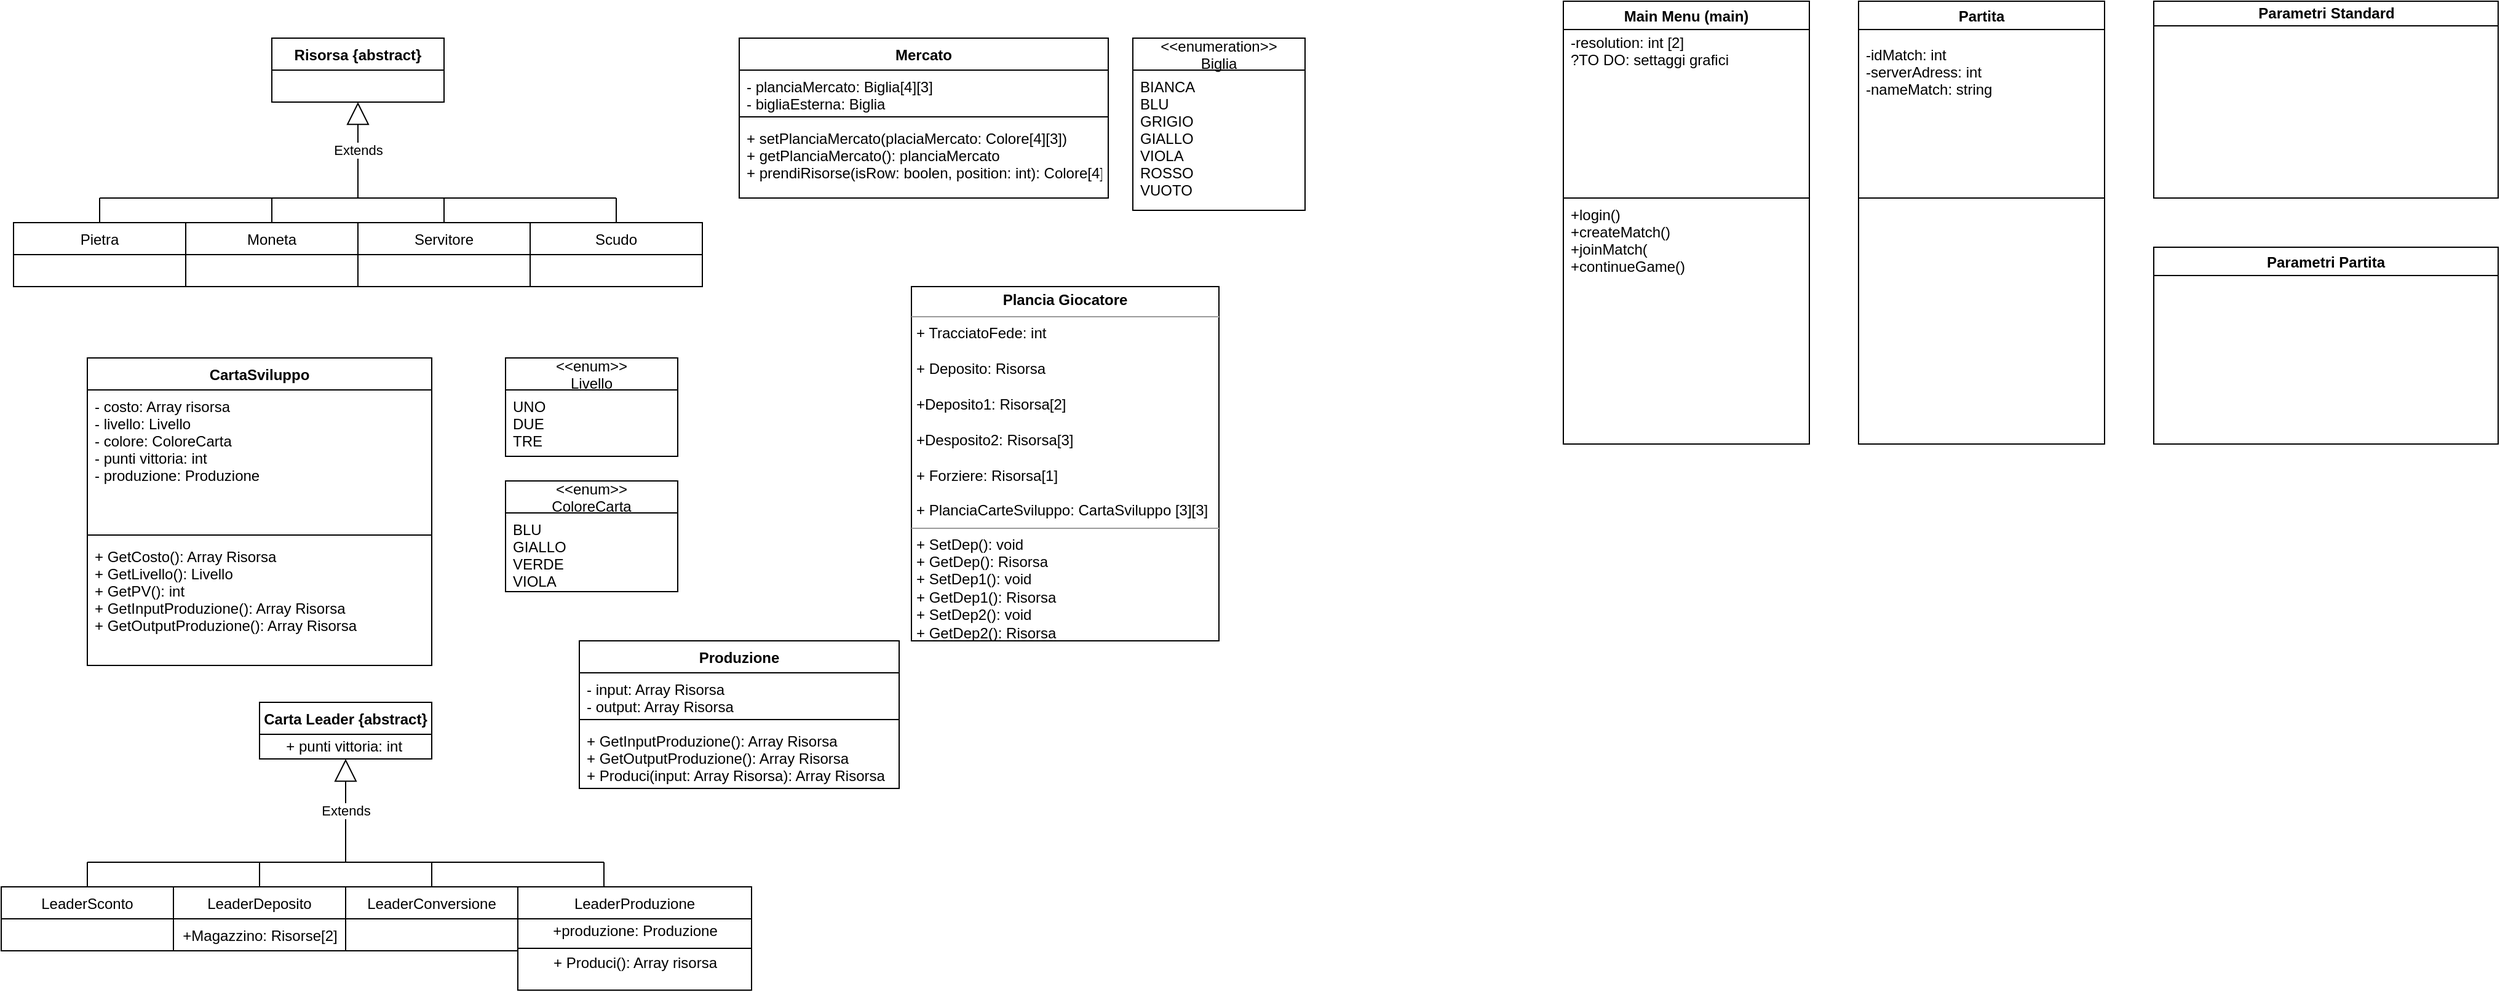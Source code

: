 <mxfile version="14.4.8" type="github">
  <diagram id="C5RBs43oDa-KdzZeNtuy" name="Page-1">
    <mxGraphModel dx="2249" dy="811" grid="1" gridSize="10" guides="1" tooltips="1" connect="1" arrows="1" fold="1" page="1" pageScale="1" pageWidth="827" pageHeight="1169" math="0" shadow="0">
      <root>
        <mxCell id="WIyWlLk6GJQsqaUBKTNV-0" />
        <mxCell id="WIyWlLk6GJQsqaUBKTNV-1" parent="WIyWlLk6GJQsqaUBKTNV-0" />
        <mxCell id="zkfFHV4jXpPFQw0GAbJ--0" value="Mercato" style="swimlane;fontStyle=1;align=center;verticalAlign=top;childLayout=stackLayout;horizontal=1;startSize=26;horizontalStack=0;resizeParent=1;resizeLast=0;collapsible=1;marginBottom=0;rounded=0;shadow=0;strokeWidth=1;" parent="WIyWlLk6GJQsqaUBKTNV-1" vertex="1">
          <mxGeometry x="170" y="70" width="300" height="130" as="geometry">
            <mxRectangle x="220" y="120" width="160" height="26" as="alternateBounds" />
          </mxGeometry>
        </mxCell>
        <mxCell id="zkfFHV4jXpPFQw0GAbJ--1" value="- planciaMercato: Biglia[4][3]&#xa;- bigliaEsterna: Biglia" style="text;align=left;verticalAlign=top;spacingLeft=4;spacingRight=4;overflow=hidden;rotatable=0;points=[[0,0.5],[1,0.5]];portConstraint=eastwest;" parent="zkfFHV4jXpPFQw0GAbJ--0" vertex="1">
          <mxGeometry y="26" width="300" height="34" as="geometry" />
        </mxCell>
        <mxCell id="zkfFHV4jXpPFQw0GAbJ--4" value="" style="line;html=1;strokeWidth=1;align=left;verticalAlign=middle;spacingTop=-1;spacingLeft=3;spacingRight=3;rotatable=0;labelPosition=right;points=[];portConstraint=eastwest;" parent="zkfFHV4jXpPFQw0GAbJ--0" vertex="1">
          <mxGeometry y="60" width="300" height="8" as="geometry" />
        </mxCell>
        <mxCell id="zkfFHV4jXpPFQw0GAbJ--5" value="+ setPlanciaMercato(placiaMercato: Colore[4][3])&#xa;+ getPlanciaMercato(): planciaMercato&#xa;+ prendiRisorse(isRow: boolen, position: int): Colore[4]" style="text;align=left;verticalAlign=top;spacingLeft=4;spacingRight=4;overflow=hidden;rotatable=0;points=[[0,0.5],[1,0.5]];portConstraint=eastwest;" parent="zkfFHV4jXpPFQw0GAbJ--0" vertex="1">
          <mxGeometry y="68" width="300" height="62" as="geometry" />
        </mxCell>
        <mxCell id="3G_JpGnnki6wpbxw6Dh9-0" value="&lt;p style=&quot;margin: 0px ; margin-top: 4px ; text-align: center&quot;&gt;&lt;b&gt;Plancia Giocatore&lt;/b&gt;&lt;/p&gt;&lt;hr size=&quot;1&quot;&gt;&lt;p style=&quot;margin: 0px ; margin-left: 4px&quot;&gt;+ TracciatoFede: int&lt;/p&gt;&lt;p style=&quot;margin: 0px ; margin-left: 4px&quot;&gt;&lt;br&gt;&lt;/p&gt;&lt;p style=&quot;margin: 0px ; margin-left: 4px&quot;&gt;+ Deposito: Risorsa&lt;/p&gt;&lt;p style=&quot;margin: 0px ; margin-left: 4px&quot;&gt;&lt;br&gt;&lt;/p&gt;&lt;p style=&quot;margin: 0px ; margin-left: 4px&quot;&gt;+Deposito1: Risorsa[2]&lt;/p&gt;&lt;p style=&quot;margin: 0px ; margin-left: 4px&quot;&gt;&lt;br&gt;&lt;/p&gt;&lt;p style=&quot;margin: 0px ; margin-left: 4px&quot;&gt;+Desposito2: Risorsa[3]&lt;/p&gt;&lt;p style=&quot;margin: 0px ; margin-left: 4px&quot;&gt;&lt;br&gt;&lt;/p&gt;&lt;p style=&quot;margin: 0px ; margin-left: 4px&quot;&gt;+ Forziere: Risorsa[1]&lt;/p&gt;&lt;p style=&quot;margin: 0px ; margin-left: 4px&quot;&gt;&lt;br&gt;&lt;/p&gt;&lt;p style=&quot;margin: 0px ; margin-left: 4px&quot;&gt;+ PlanciaCarteSviluppo: CartaSviluppo [3][3]&lt;/p&gt;&lt;hr size=&quot;1&quot;&gt;&lt;p style=&quot;margin: 0px ; margin-left: 4px&quot;&gt;+ SetDep(): void&lt;/p&gt;&lt;p style=&quot;margin: 0px ; margin-left: 4px&quot;&gt;+ GetDep(): Risorsa&lt;/p&gt;&lt;p style=&quot;margin: 0px 0px 0px 4px&quot;&gt;+ SetDep1(): void&lt;/p&gt;&lt;p style=&quot;margin: 0px 0px 0px 4px&quot;&gt;+ GetDep1(): Risorsa&lt;/p&gt;&lt;p style=&quot;margin: 0px 0px 0px 4px&quot;&gt;+ SetDep2(): void&lt;/p&gt;&lt;p style=&quot;margin: 0px 0px 0px 4px&quot;&gt;+ GetDep2(): Risorsa&lt;/p&gt;" style="verticalAlign=top;align=left;overflow=fill;fontSize=12;fontFamily=Helvetica;html=1;" parent="WIyWlLk6GJQsqaUBKTNV-1" vertex="1">
          <mxGeometry x="310" y="272" width="250" height="288" as="geometry" />
        </mxCell>
        <mxCell id="yBSryTIjgCuIUiby8R88-0" value="CartaSviluppo" style="swimlane;fontStyle=1;align=center;verticalAlign=top;childLayout=stackLayout;horizontal=1;startSize=26;horizontalStack=0;resizeParent=1;resizeParentMax=0;resizeLast=0;collapsible=1;marginBottom=0;" parent="WIyWlLk6GJQsqaUBKTNV-1" vertex="1">
          <mxGeometry x="-360" y="330" width="280" height="250" as="geometry" />
        </mxCell>
        <mxCell id="yBSryTIjgCuIUiby8R88-1" value="- costo: Array risorsa&#xa;- livello: Livello&#xa;- colore: ColoreCarta&#xa;- punti vittoria: int&#xa;- produzione: Produzione" style="text;strokeColor=none;fillColor=none;align=left;verticalAlign=top;spacingLeft=4;spacingRight=4;overflow=hidden;rotatable=0;points=[[0,0.5],[1,0.5]];portConstraint=eastwest;" parent="yBSryTIjgCuIUiby8R88-0" vertex="1">
          <mxGeometry y="26" width="280" height="114" as="geometry" />
        </mxCell>
        <mxCell id="yBSryTIjgCuIUiby8R88-2" value="" style="line;strokeWidth=1;fillColor=none;align=left;verticalAlign=middle;spacingTop=-1;spacingLeft=3;spacingRight=3;rotatable=0;labelPosition=right;points=[];portConstraint=eastwest;" parent="yBSryTIjgCuIUiby8R88-0" vertex="1">
          <mxGeometry y="140" width="280" height="8" as="geometry" />
        </mxCell>
        <mxCell id="yBSryTIjgCuIUiby8R88-3" value="+ GetCosto(): Array Risorsa&#xa;+ GetLivello(): Livello&#xa;+ GetPV(): int&#xa;+ GetInputProduzione(): Array Risorsa&#xa;+ GetOutputProduzione(): Array Risorsa" style="text;strokeColor=none;fillColor=none;align=left;verticalAlign=top;spacingLeft=4;spacingRight=4;overflow=hidden;rotatable=0;points=[[0,0.5],[1,0.5]];portConstraint=eastwest;" parent="yBSryTIjgCuIUiby8R88-0" vertex="1">
          <mxGeometry y="148" width="280" height="102" as="geometry" />
        </mxCell>
        <mxCell id="MbP3674wT7ffMoFhGOLt-0" value="Risorsa {abstract}" style="swimlane;fontStyle=1;childLayout=stackLayout;horizontal=1;startSize=26;fillColor=none;horizontalStack=0;resizeParent=1;resizeParentMax=0;resizeLast=0;collapsible=1;marginBottom=0;" parent="WIyWlLk6GJQsqaUBKTNV-1" vertex="1">
          <mxGeometry x="-210" y="70" width="140" height="52" as="geometry" />
        </mxCell>
        <mxCell id="MbP3674wT7ffMoFhGOLt-4" value="Extends" style="endArrow=block;endSize=16;endFill=0;html=1;entryX=0.5;entryY=1;entryDx=0;entryDy=0;" parent="WIyWlLk6GJQsqaUBKTNV-1" target="MbP3674wT7ffMoFhGOLt-0" edge="1">
          <mxGeometry width="160" relative="1" as="geometry">
            <mxPoint x="-140" y="200" as="sourcePoint" />
            <mxPoint x="-40.5" y="120" as="targetPoint" />
            <mxPoint as="offset" />
          </mxGeometry>
        </mxCell>
        <mxCell id="MbP3674wT7ffMoFhGOLt-5" value="Pietra" style="swimlane;fontStyle=0;childLayout=stackLayout;horizontal=1;startSize=26;fillColor=none;horizontalStack=0;resizeParent=1;resizeParentMax=0;resizeLast=0;collapsible=1;marginBottom=0;" parent="WIyWlLk6GJQsqaUBKTNV-1" vertex="1">
          <mxGeometry x="-420" y="220" width="140" height="52" as="geometry" />
        </mxCell>
        <mxCell id="MbP3674wT7ffMoFhGOLt-9" value="Scudo" style="swimlane;fontStyle=0;childLayout=stackLayout;horizontal=1;startSize=26;fillColor=none;horizontalStack=0;resizeParent=1;resizeParentMax=0;resizeLast=0;collapsible=1;marginBottom=0;" parent="WIyWlLk6GJQsqaUBKTNV-1" vertex="1">
          <mxGeometry y="220" width="140" height="52" as="geometry" />
        </mxCell>
        <mxCell id="MbP3674wT7ffMoFhGOLt-13" value="Servitore" style="swimlane;fontStyle=0;childLayout=stackLayout;horizontal=1;startSize=26;fillColor=none;horizontalStack=0;resizeParent=1;resizeParentMax=0;resizeLast=0;collapsible=1;marginBottom=0;" parent="WIyWlLk6GJQsqaUBKTNV-1" vertex="1">
          <mxGeometry x="-140" y="220" width="140" height="52" as="geometry" />
        </mxCell>
        <mxCell id="MbP3674wT7ffMoFhGOLt-17" value="Moneta" style="swimlane;fontStyle=0;childLayout=stackLayout;horizontal=1;startSize=26;fillColor=none;horizontalStack=0;resizeParent=1;resizeParentMax=0;resizeLast=0;collapsible=1;marginBottom=0;" parent="WIyWlLk6GJQsqaUBKTNV-1" vertex="1">
          <mxGeometry x="-280" y="220" width="140" height="52" as="geometry" />
        </mxCell>
        <mxCell id="MbP3674wT7ffMoFhGOLt-22" value="" style="endArrow=none;html=1;" parent="WIyWlLk6GJQsqaUBKTNV-1" edge="1">
          <mxGeometry width="50" height="50" relative="1" as="geometry">
            <mxPoint x="-350" y="200" as="sourcePoint" />
            <mxPoint x="70" y="200" as="targetPoint" />
          </mxGeometry>
        </mxCell>
        <mxCell id="MbP3674wT7ffMoFhGOLt-23" value="" style="endArrow=none;html=1;" parent="WIyWlLk6GJQsqaUBKTNV-1" edge="1">
          <mxGeometry width="50" height="50" relative="1" as="geometry">
            <mxPoint x="70" y="220" as="sourcePoint" />
            <mxPoint x="70" y="200" as="targetPoint" />
          </mxGeometry>
        </mxCell>
        <mxCell id="MbP3674wT7ffMoFhGOLt-24" value="" style="endArrow=none;html=1;entryX=0.5;entryY=0;entryDx=0;entryDy=0;" parent="WIyWlLk6GJQsqaUBKTNV-1" target="MbP3674wT7ffMoFhGOLt-13" edge="1">
          <mxGeometry width="50" height="50" relative="1" as="geometry">
            <mxPoint x="-70" y="200" as="sourcePoint" />
            <mxPoint x="80" y="210" as="targetPoint" />
          </mxGeometry>
        </mxCell>
        <mxCell id="MbP3674wT7ffMoFhGOLt-25" value="" style="endArrow=none;html=1;exitX=0.5;exitY=0;exitDx=0;exitDy=0;" parent="WIyWlLk6GJQsqaUBKTNV-1" source="MbP3674wT7ffMoFhGOLt-17" edge="1">
          <mxGeometry width="50" height="50" relative="1" as="geometry">
            <mxPoint x="-210.5" y="220" as="sourcePoint" />
            <mxPoint x="-210" y="200" as="targetPoint" />
          </mxGeometry>
        </mxCell>
        <mxCell id="MbP3674wT7ffMoFhGOLt-26" value="" style="endArrow=none;html=1;exitX=0.5;exitY=0;exitDx=0;exitDy=0;" parent="WIyWlLk6GJQsqaUBKTNV-1" source="MbP3674wT7ffMoFhGOLt-5" edge="1">
          <mxGeometry width="50" height="50" relative="1" as="geometry">
            <mxPoint x="-350.5" y="220" as="sourcePoint" />
            <mxPoint x="-350" y="200" as="targetPoint" />
          </mxGeometry>
        </mxCell>
        <mxCell id="oog7lrOWCa2fzUTYI8c2-9" value="Carta Leader {abstract}" style="swimlane;fontStyle=1;childLayout=stackLayout;horizontal=1;startSize=26;fillColor=none;horizontalStack=0;resizeParent=1;resizeParentMax=0;resizeLast=0;collapsible=1;marginBottom=0;" parent="WIyWlLk6GJQsqaUBKTNV-1" vertex="1">
          <mxGeometry x="-220" y="610" width="140" height="46" as="geometry">
            <mxRectangle x="-220" y="610" width="170" height="26" as="alternateBounds" />
          </mxGeometry>
        </mxCell>
        <mxCell id="oog7lrOWCa2fzUTYI8c2-20" value="&lt;span style=&quot;text-align: left&quot;&gt;+ punti vittoria: int&amp;nbsp;&lt;/span&gt;" style="text;html=1;align=center;verticalAlign=middle;resizable=0;points=[];autosize=1;" parent="oog7lrOWCa2fzUTYI8c2-9" vertex="1">
          <mxGeometry y="26" width="140" height="20" as="geometry" />
        </mxCell>
        <mxCell id="35oZMmhd7yD35cJpi1J_-1" value="Parametri Standard" style="swimlane;html=1;startSize=20;horizontal=1;containerType=tree;newEdgeStyle={&quot;edgeStyle&quot;:&quot;elbowEdgeStyle&quot;,&quot;startArrow&quot;:&quot;none&quot;,&quot;endArrow&quot;:&quot;none&quot;};strokeColor=#000000;" parent="WIyWlLk6GJQsqaUBKTNV-1" vertex="1">
          <mxGeometry x="1320" y="40" width="280" height="160" as="geometry" />
        </mxCell>
        <mxCell id="oog7lrOWCa2fzUTYI8c2-10" value="Extends" style="endArrow=block;endSize=16;endFill=0;html=1;entryX=0.5;entryY=1;entryDx=0;entryDy=0;" parent="WIyWlLk6GJQsqaUBKTNV-1" target="oog7lrOWCa2fzUTYI8c2-9" edge="1">
          <mxGeometry width="160" relative="1" as="geometry">
            <mxPoint x="-150" y="740" as="sourcePoint" />
            <mxPoint x="-50.5" y="660" as="targetPoint" />
            <mxPoint as="offset" />
          </mxGeometry>
        </mxCell>
        <mxCell id="35oZMmhd7yD35cJpi1J_-7" value="Parametri Partita" style="swimlane;strokeColor=#000000;" parent="WIyWlLk6GJQsqaUBKTNV-1" vertex="1">
          <mxGeometry x="1320" y="240" width="280" height="160" as="geometry" />
        </mxCell>
        <mxCell id="oog7lrOWCa2fzUTYI8c2-11" value="LeaderSconto" style="swimlane;fontStyle=0;childLayout=stackLayout;horizontal=1;startSize=26;fillColor=none;horizontalStack=0;resizeParent=1;resizeParentMax=0;resizeLast=0;collapsible=1;marginBottom=0;" parent="WIyWlLk6GJQsqaUBKTNV-1" vertex="1">
          <mxGeometry x="-430" y="760" width="140" height="52" as="geometry" />
        </mxCell>
        <mxCell id="6qONtpnG5qTaz_-XZDPJ-0" value="&lt;&lt;enum&gt;&gt;&#xa;Livello" style="swimlane;fontStyle=0;childLayout=stackLayout;horizontal=1;startSize=26;fillColor=none;horizontalStack=0;resizeParent=1;resizeParentMax=0;resizeLast=0;collapsible=1;marginBottom=0;" parent="WIyWlLk6GJQsqaUBKTNV-1" vertex="1">
          <mxGeometry x="-20" y="330" width="140" height="80" as="geometry" />
        </mxCell>
        <mxCell id="6qONtpnG5qTaz_-XZDPJ-2" value="UNO&#xa;DUE&#xa;TRE" style="text;strokeColor=none;fillColor=none;align=left;verticalAlign=top;spacingLeft=4;spacingRight=4;overflow=hidden;rotatable=0;points=[[0,0.5],[1,0.5]];portConstraint=eastwest;" parent="6qONtpnG5qTaz_-XZDPJ-0" vertex="1">
          <mxGeometry y="26" width="140" height="54" as="geometry" />
        </mxCell>
        <mxCell id="oog7lrOWCa2fzUTYI8c2-12" value="LeaderProduzione" style="swimlane;fontStyle=0;childLayout=stackLayout;horizontal=1;startSize=26;fillColor=none;horizontalStack=0;resizeParent=1;resizeParentMax=0;resizeLast=0;collapsible=1;marginBottom=0;" parent="WIyWlLk6GJQsqaUBKTNV-1" vertex="1">
          <mxGeometry x="-10" y="760" width="190" height="84" as="geometry" />
        </mxCell>
        <mxCell id="oog7lrOWCa2fzUTYI8c2-22" value="&lt;div style=&quot;text-align: left&quot;&gt;&lt;span&gt;+produzione: Produzione&lt;/span&gt;&lt;/div&gt;" style="text;html=1;align=center;verticalAlign=middle;resizable=0;points=[];autosize=1;" parent="oog7lrOWCa2fzUTYI8c2-12" vertex="1">
          <mxGeometry y="26" width="190" height="20" as="geometry" />
        </mxCell>
        <mxCell id="oog7lrOWCa2fzUTYI8c2-26" value="" style="line;strokeWidth=1;fillColor=none;align=left;verticalAlign=middle;spacingTop=-1;spacingLeft=3;spacingRight=3;rotatable=0;labelPosition=right;points=[];portConstraint=eastwest;" parent="oog7lrOWCa2fzUTYI8c2-12" vertex="1">
          <mxGeometry y="46" width="190" height="8" as="geometry" />
        </mxCell>
        <mxCell id="oog7lrOWCa2fzUTYI8c2-25" value="+ Produci(): Array risorsa&lt;div style=&quot;padding: 0px ; margin: 0px&quot;&gt;&lt;br style=&quot;padding: 0px ; margin: 0px ; text-align: left&quot;&gt;&lt;/div&gt;" style="text;html=1;align=center;verticalAlign=middle;resizable=0;points=[];autosize=1;" parent="oog7lrOWCa2fzUTYI8c2-12" vertex="1">
          <mxGeometry y="54" width="190" height="30" as="geometry" />
        </mxCell>
        <mxCell id="6qONtpnG5qTaz_-XZDPJ-4" value="&lt;&lt;enum&gt;&gt;&#xa;ColoreCarta" style="swimlane;fontStyle=0;childLayout=stackLayout;horizontal=1;startSize=26;fillColor=none;horizontalStack=0;resizeParent=1;resizeParentMax=0;resizeLast=0;collapsible=1;marginBottom=0;" parent="WIyWlLk6GJQsqaUBKTNV-1" vertex="1">
          <mxGeometry x="-20" y="430" width="140" height="90" as="geometry" />
        </mxCell>
        <mxCell id="6qONtpnG5qTaz_-XZDPJ-5" value="BLU&#xa;GIALLO&#xa;VERDE&#xa;VIOLA" style="text;strokeColor=none;fillColor=none;align=left;verticalAlign=top;spacingLeft=4;spacingRight=4;overflow=hidden;rotatable=0;points=[[0,0.5],[1,0.5]];portConstraint=eastwest;" parent="6qONtpnG5qTaz_-XZDPJ-4" vertex="1">
          <mxGeometry y="26" width="140" height="64" as="geometry" />
        </mxCell>
        <mxCell id="oog7lrOWCa2fzUTYI8c2-13" value="LeaderConversione" style="swimlane;fontStyle=0;childLayout=stackLayout;horizontal=1;startSize=26;fillColor=none;horizontalStack=0;resizeParent=1;resizeParentMax=0;resizeLast=0;collapsible=1;marginBottom=0;" parent="WIyWlLk6GJQsqaUBKTNV-1" vertex="1">
          <mxGeometry x="-150" y="760" width="140" height="52" as="geometry" />
        </mxCell>
        <mxCell id="NfzXFvAN2sLwhFyiHCVM-0" value="&lt;&lt;enumeration&gt;&gt;&#xa;Biglia" style="swimlane;fontStyle=0;childLayout=stackLayout;horizontal=1;startSize=26;fillColor=none;horizontalStack=0;resizeParent=1;resizeParentMax=0;resizeLast=0;collapsible=1;marginBottom=0;" parent="WIyWlLk6GJQsqaUBKTNV-1" vertex="1">
          <mxGeometry x="490" y="70" width="140" height="140" as="geometry" />
        </mxCell>
        <mxCell id="NfzXFvAN2sLwhFyiHCVM-3" value="BIANCA&#xa;BLU&#xa;GRIGIO&#xa;GIALLO&#xa;VIOLA&#xa;ROSSO&#xa;VUOTO" style="text;strokeColor=none;fillColor=none;align=left;verticalAlign=top;spacingLeft=4;spacingRight=4;overflow=hidden;rotatable=0;points=[[0,0.5],[1,0.5]];portConstraint=eastwest;" parent="NfzXFvAN2sLwhFyiHCVM-0" vertex="1">
          <mxGeometry y="26" width="140" height="114" as="geometry" />
        </mxCell>
        <mxCell id="35oZMmhd7yD35cJpi1J_-8" value="Main Menu (main)" style="swimlane;strokeColor=#000000;" parent="WIyWlLk6GJQsqaUBKTNV-1" vertex="1">
          <mxGeometry x="840" y="40" width="200" height="360" as="geometry" />
        </mxCell>
        <mxCell id="s9a0PcFc4wz41X3oclvl-0" value="+login()&#xa;+createMatch()&#xa;+joinMatch(&#xa;+continueGame()" style="text;strokeColor=none;fillColor=none;align=left;verticalAlign=top;spacingLeft=4;spacingRight=4;overflow=hidden;rotatable=0;points=[[0,0.5],[1,0.5]];portConstraint=eastwest;" vertex="1" parent="35oZMmhd7yD35cJpi1J_-8">
          <mxGeometry y="160" width="200" height="200" as="geometry" />
        </mxCell>
        <mxCell id="s9a0PcFc4wz41X3oclvl-1" value="" style="line;strokeWidth=1;html=1;perimeter=backbonePerimeter;points=[];outlineConnect=0;align=left;labelBackgroundColor=none;spacingTop=0;spacing=0;" vertex="1" parent="35oZMmhd7yD35cJpi1J_-8">
          <mxGeometry y="155" width="200" height="10" as="geometry" />
        </mxCell>
        <mxCell id="s9a0PcFc4wz41X3oclvl-2" value="-resolution: int [2]&#xa;?TO DO: settaggi grafici" style="text;strokeColor=none;fillColor=none;align=left;verticalAlign=top;spacingLeft=4;spacingRight=4;overflow=hidden;rotatable=0;points=[[0,0.5],[1,0.5]];portConstraint=eastwest;" vertex="1" parent="35oZMmhd7yD35cJpi1J_-8">
          <mxGeometry y="20" width="200" height="140" as="geometry" />
        </mxCell>
        <mxCell id="oog7lrOWCa2fzUTYI8c2-14" value="LeaderDeposito" style="swimlane;fontStyle=0;childLayout=stackLayout;horizontal=1;startSize=26;fillColor=none;horizontalStack=0;resizeParent=1;resizeParentMax=0;resizeLast=0;collapsible=1;marginBottom=0;" parent="WIyWlLk6GJQsqaUBKTNV-1" vertex="1">
          <mxGeometry x="-290" y="760" width="140" height="52" as="geometry" />
        </mxCell>
        <mxCell id="35oZMmhd7yD35cJpi1J_-9" value="Partita" style="swimlane;strokeColor=#000000;" parent="WIyWlLk6GJQsqaUBKTNV-1" vertex="1">
          <mxGeometry x="1080" y="40" width="200" height="360" as="geometry" />
        </mxCell>
        <mxCell id="35oZMmhd7yD35cJpi1J_-11" value="-idMatch: int&#xa;-serverAdress: int&#xa;-nameMatch: string" style="text;strokeColor=none;fillColor=none;align=left;verticalAlign=top;spacingLeft=4;spacingRight=4;overflow=hidden;rotatable=0;points=[[0,0.5],[1,0.5]];portConstraint=eastwest;" parent="35oZMmhd7yD35cJpi1J_-9" vertex="1">
          <mxGeometry y="30" width="200" height="114" as="geometry" />
        </mxCell>
        <mxCell id="35oZMmhd7yD35cJpi1J_-12" value="" style="line;strokeWidth=1;html=1;perimeter=backbonePerimeter;points=[];outlineConnect=0;align=left;labelBackgroundColor=none;spacingTop=0;spacing=0;" parent="35oZMmhd7yD35cJpi1J_-9" vertex="1">
          <mxGeometry y="155" width="200" height="10" as="geometry" />
        </mxCell>
        <mxCell id="6qONtpnG5qTaz_-XZDPJ-6" value="Produzione" style="swimlane;fontStyle=1;align=center;verticalAlign=top;childLayout=stackLayout;horizontal=1;startSize=26;horizontalStack=0;resizeParent=1;resizeParentMax=0;resizeLast=0;collapsible=1;marginBottom=0;" parent="WIyWlLk6GJQsqaUBKTNV-1" vertex="1">
          <mxGeometry x="40" y="560" width="260" height="120" as="geometry" />
        </mxCell>
        <mxCell id="6qONtpnG5qTaz_-XZDPJ-7" value="- input: Array Risorsa&#xa;- output: Array Risorsa" style="text;strokeColor=none;fillColor=none;align=left;verticalAlign=top;spacingLeft=4;spacingRight=4;overflow=hidden;rotatable=0;points=[[0,0.5],[1,0.5]];portConstraint=eastwest;" parent="6qONtpnG5qTaz_-XZDPJ-6" vertex="1">
          <mxGeometry y="26" width="260" height="34" as="geometry" />
        </mxCell>
        <mxCell id="6qONtpnG5qTaz_-XZDPJ-8" value="" style="line;strokeWidth=1;fillColor=none;align=left;verticalAlign=middle;spacingTop=-1;spacingLeft=3;spacingRight=3;rotatable=0;labelPosition=right;points=[];portConstraint=eastwest;" parent="6qONtpnG5qTaz_-XZDPJ-6" vertex="1">
          <mxGeometry y="60" width="260" height="8" as="geometry" />
        </mxCell>
        <mxCell id="6qONtpnG5qTaz_-XZDPJ-9" value="+ GetInputProduzione(): Array Risorsa&#xa;+ GetOutputProduzione(): Array Risorsa&#xa;+ Produci(input: Array Risorsa): Array Risorsa" style="text;strokeColor=none;fillColor=none;align=left;verticalAlign=top;spacingLeft=4;spacingRight=4;overflow=hidden;rotatable=0;points=[[0,0.5],[1,0.5]];portConstraint=eastwest;" parent="6qONtpnG5qTaz_-XZDPJ-6" vertex="1">
          <mxGeometry y="68" width="260" height="52" as="geometry" />
        </mxCell>
        <mxCell id="oog7lrOWCa2fzUTYI8c2-15" value="" style="endArrow=none;html=1;" parent="WIyWlLk6GJQsqaUBKTNV-1" edge="1">
          <mxGeometry width="50" height="50" relative="1" as="geometry">
            <mxPoint x="-360" y="740" as="sourcePoint" />
            <mxPoint x="60" y="740" as="targetPoint" />
          </mxGeometry>
        </mxCell>
        <mxCell id="oog7lrOWCa2fzUTYI8c2-16" value="" style="endArrow=none;html=1;" parent="WIyWlLk6GJQsqaUBKTNV-1" edge="1">
          <mxGeometry width="50" height="50" relative="1" as="geometry">
            <mxPoint x="60" y="760" as="sourcePoint" />
            <mxPoint x="60" y="740" as="targetPoint" />
          </mxGeometry>
        </mxCell>
        <mxCell id="oog7lrOWCa2fzUTYI8c2-17" value="" style="endArrow=none;html=1;entryX=0.5;entryY=0;entryDx=0;entryDy=0;" parent="WIyWlLk6GJQsqaUBKTNV-1" target="oog7lrOWCa2fzUTYI8c2-13" edge="1">
          <mxGeometry width="50" height="50" relative="1" as="geometry">
            <mxPoint x="-80" y="740" as="sourcePoint" />
            <mxPoint x="70" y="750" as="targetPoint" />
          </mxGeometry>
        </mxCell>
        <mxCell id="oog7lrOWCa2fzUTYI8c2-18" value="" style="endArrow=none;html=1;" parent="WIyWlLk6GJQsqaUBKTNV-1" edge="1">
          <mxGeometry width="50" height="50" relative="1" as="geometry">
            <mxPoint x="-220" y="760" as="sourcePoint" />
            <mxPoint x="-220" y="740" as="targetPoint" />
          </mxGeometry>
        </mxCell>
        <mxCell id="oog7lrOWCa2fzUTYI8c2-19" value="" style="endArrow=none;html=1;" parent="WIyWlLk6GJQsqaUBKTNV-1" edge="1">
          <mxGeometry width="50" height="50" relative="1" as="geometry">
            <mxPoint x="-360" y="760" as="sourcePoint" />
            <mxPoint x="-360" y="740" as="targetPoint" />
          </mxGeometry>
        </mxCell>
        <mxCell id="oog7lrOWCa2fzUTYI8c2-28" value="+Magazzino: Risorse[2]" style="text;html=1;align=center;verticalAlign=middle;resizable=0;points=[];autosize=1;" parent="WIyWlLk6GJQsqaUBKTNV-1" vertex="1">
          <mxGeometry x="-290" y="790" width="140" height="20" as="geometry" />
        </mxCell>
      </root>
    </mxGraphModel>
  </diagram>
</mxfile>
